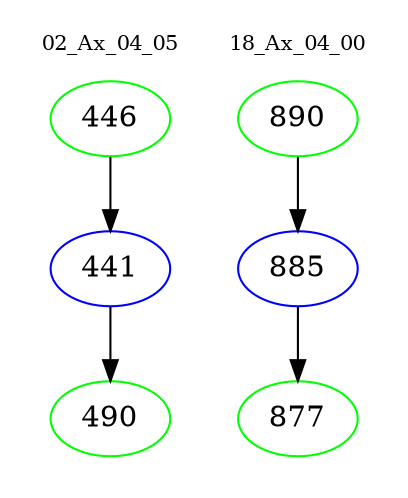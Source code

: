 digraph{
subgraph cluster_0 {
color = white
label = "02_Ax_04_05";
fontsize=10;
T0_446 [label="446", color="green"]
T0_446 -> T0_441 [color="black"]
T0_441 [label="441", color="blue"]
T0_441 -> T0_490 [color="black"]
T0_490 [label="490", color="green"]
}
subgraph cluster_1 {
color = white
label = "18_Ax_04_00";
fontsize=10;
T1_890 [label="890", color="green"]
T1_890 -> T1_885 [color="black"]
T1_885 [label="885", color="blue"]
T1_885 -> T1_877 [color="black"]
T1_877 [label="877", color="green"]
}
}
